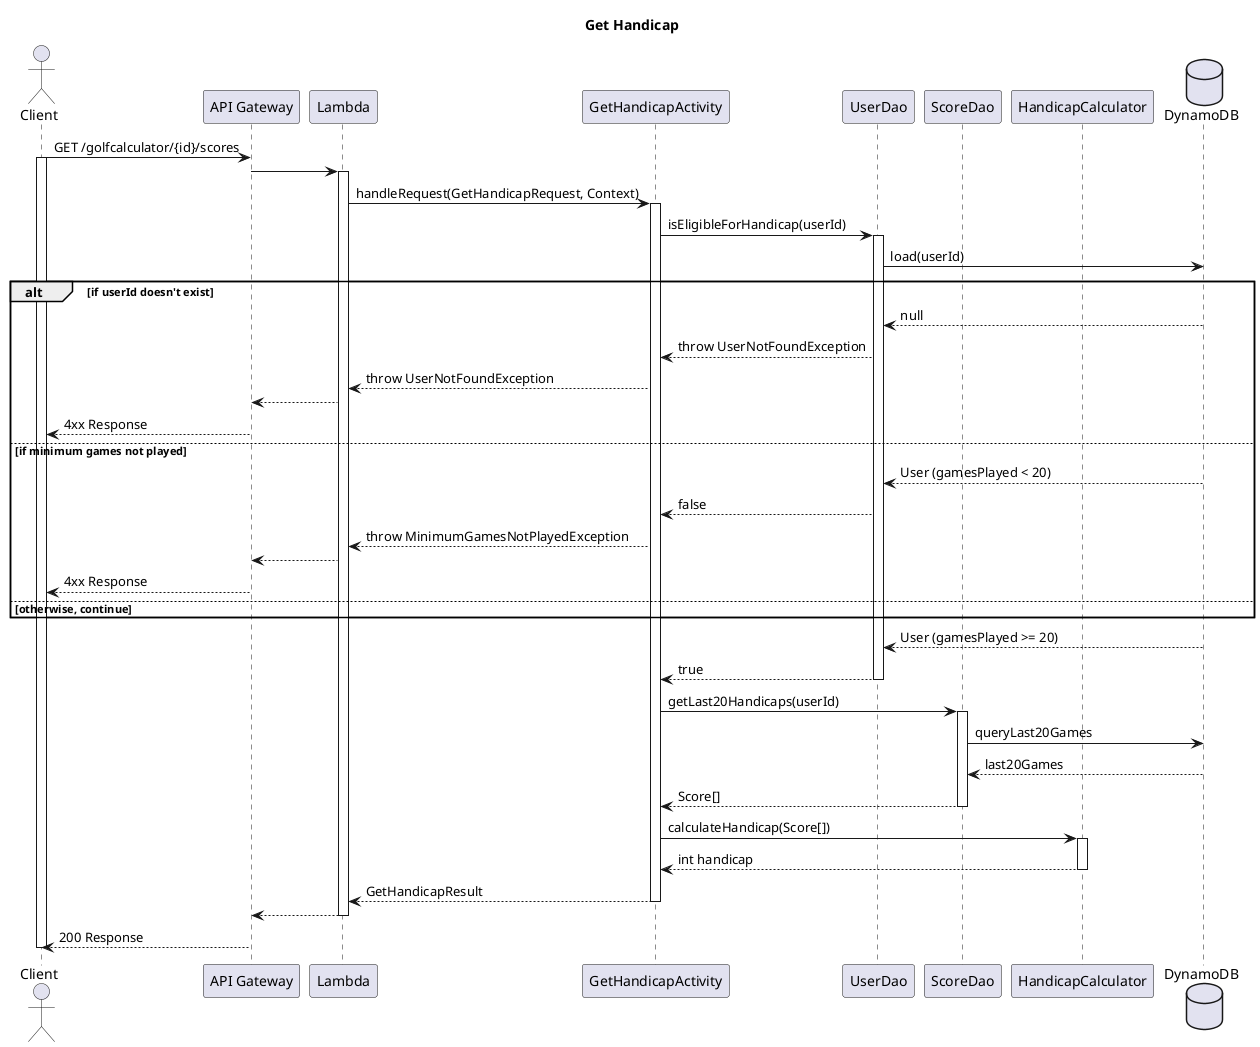 @startuml
title Get Handicap

actor Client
participant "API Gateway" as APIGateway
participant Lambda
participant GetHandicapActivity
participant UserDao
participant ScoreDao
participant HandicapCalculator
database DynamoDB

Client -> APIGateway : GET /golfcalculator/{id}/scores
activate Client
APIGateway -> Lambda
activate Lambda
Lambda -> GetHandicapActivity : handleRequest(GetHandicapRequest, Context)
activate GetHandicapActivity
GetHandicapActivity -> UserDao : isEligibleForHandicap(userId)
activate UserDao
UserDao -> DynamoDB : load(userId)

alt if userId doesn't exist
    UserDao <-- DynamoDB : null
    GetHandicapActivity <-- UserDao : throw UserNotFoundException
    Lambda <-- GetHandicapActivity : throw UserNotFoundException
    APIGateway <-- Lambda
    Client <-- APIGateway : 4xx Response
    else if minimum games not played
    UserDao <-- DynamoDB : User (gamesPlayed < 20)
    GetHandicapActivity <-- UserDao : false
    Lambda <-- GetHandicapActivity : throw MinimumGamesNotPlayedException
    APIGateway <-- Lambda
    Client <-- APIGateway : 4xx Response
    else otherwise, continue
    end

UserDao <-- DynamoDB : User (gamesPlayed >= 20)
GetHandicapActivity <-- UserDao : true
deactivate UserDao
GetHandicapActivity -> ScoreDao : getLast20Handicaps(userId)
activate ScoreDao
ScoreDao -> DynamoDB : queryLast20Games
ScoreDao <-- DynamoDB : last20Games
GetHandicapActivity <-- ScoreDao : Score[]
deactivate ScoreDao
GetHandicapActivity -> HandicapCalculator : calculateHandicap(Score[])
activate HandicapCalculator
GetHandicapActivity <-- HandicapCalculator : int handicap
deactivate HandicapCalculator
Lambda <-- GetHandicapActivity : GetHandicapResult
deactivate GetHandicapActivity
APIGateway <-- Lambda
deactivate Lambda
Client <-- APIGateway : 200 Response
deactivate Client

@enduml